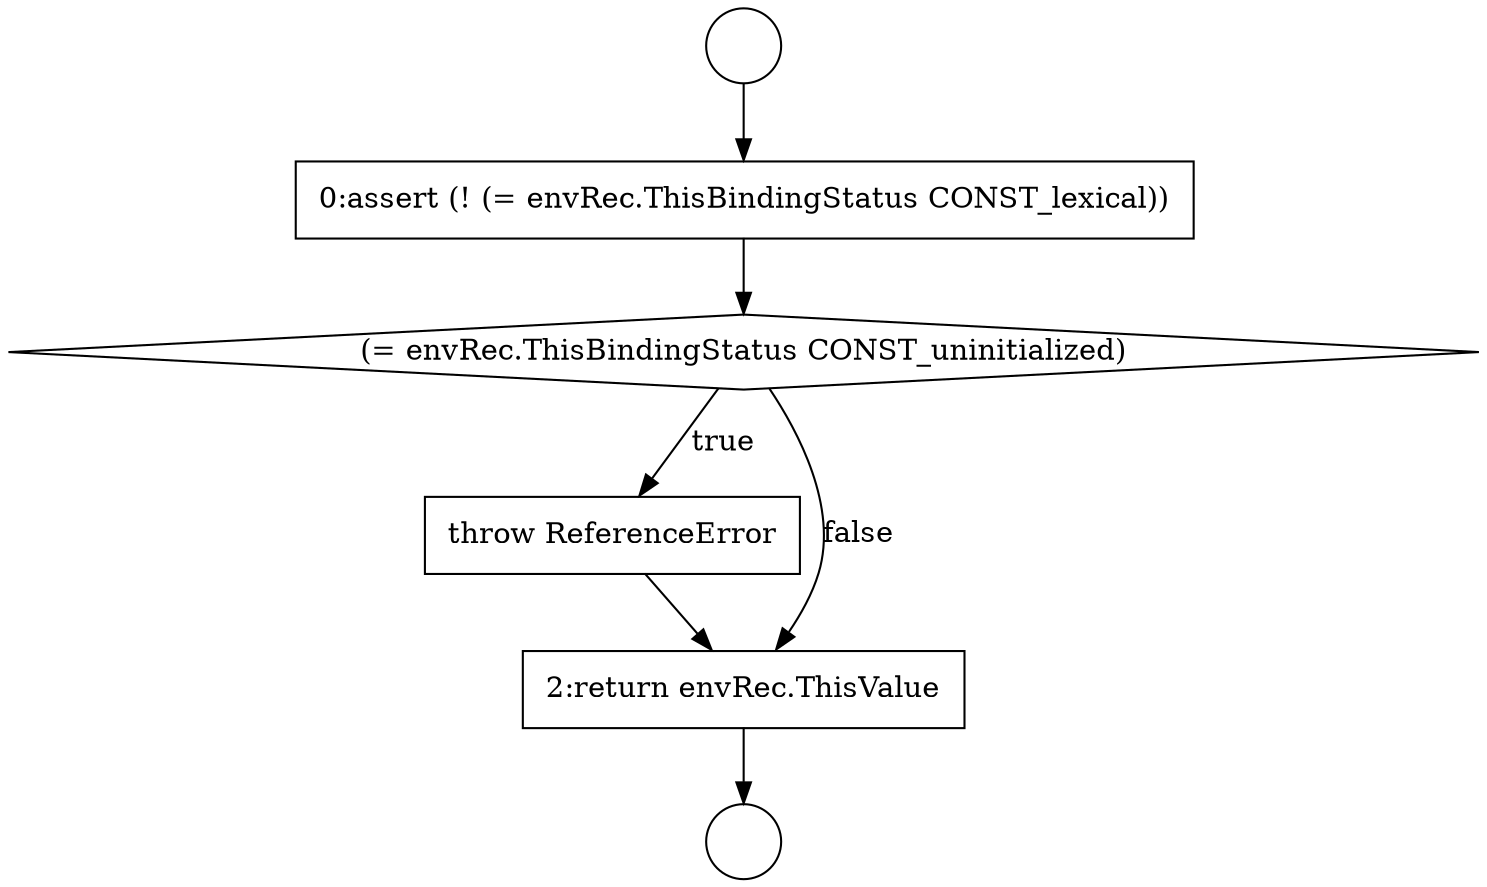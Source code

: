 digraph {
  node1645 [shape=none, margin=0, label=<<font color="black">
    <table border="0" cellborder="1" cellspacing="0" cellpadding="10">
      <tr><td align="left">throw ReferenceError</td></tr>
    </table>
  </font>> color="black" fillcolor="white" style=filled]
  node1641 [shape=circle label=" " color="black" fillcolor="white" style=filled]
  node1644 [shape=diamond, label=<<font color="black">(= envRec.ThisBindingStatus CONST_uninitialized)</font>> color="black" fillcolor="white" style=filled]
  node1643 [shape=none, margin=0, label=<<font color="black">
    <table border="0" cellborder="1" cellspacing="0" cellpadding="10">
      <tr><td align="left">0:assert (! (= envRec.ThisBindingStatus CONST_lexical))</td></tr>
    </table>
  </font>> color="black" fillcolor="white" style=filled]
  node1646 [shape=none, margin=0, label=<<font color="black">
    <table border="0" cellborder="1" cellspacing="0" cellpadding="10">
      <tr><td align="left">2:return envRec.ThisValue</td></tr>
    </table>
  </font>> color="black" fillcolor="white" style=filled]
  node1642 [shape=circle label=" " color="black" fillcolor="white" style=filled]
  node1645 -> node1646 [ color="black"]
  node1643 -> node1644 [ color="black"]
  node1641 -> node1643 [ color="black"]
  node1646 -> node1642 [ color="black"]
  node1644 -> node1645 [label=<<font color="black">true</font>> color="black"]
  node1644 -> node1646 [label=<<font color="black">false</font>> color="black"]
}
